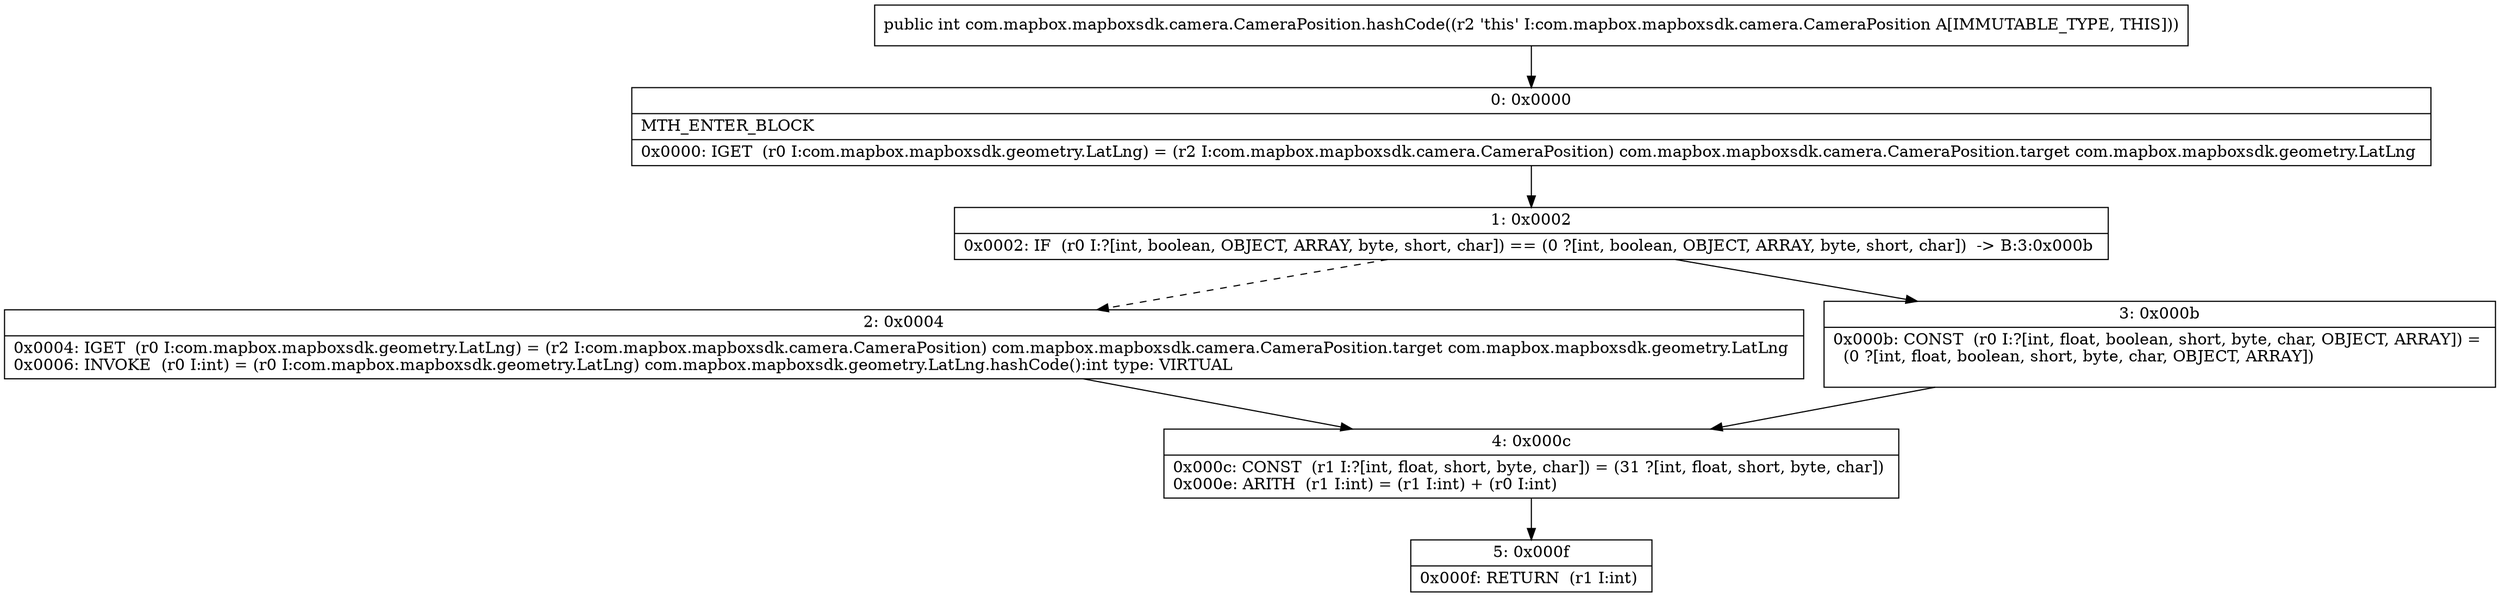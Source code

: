 digraph "CFG forcom.mapbox.mapboxsdk.camera.CameraPosition.hashCode()I" {
Node_0 [shape=record,label="{0\:\ 0x0000|MTH_ENTER_BLOCK\l|0x0000: IGET  (r0 I:com.mapbox.mapboxsdk.geometry.LatLng) = (r2 I:com.mapbox.mapboxsdk.camera.CameraPosition) com.mapbox.mapboxsdk.camera.CameraPosition.target com.mapbox.mapboxsdk.geometry.LatLng \l}"];
Node_1 [shape=record,label="{1\:\ 0x0002|0x0002: IF  (r0 I:?[int, boolean, OBJECT, ARRAY, byte, short, char]) == (0 ?[int, boolean, OBJECT, ARRAY, byte, short, char])  \-\> B:3:0x000b \l}"];
Node_2 [shape=record,label="{2\:\ 0x0004|0x0004: IGET  (r0 I:com.mapbox.mapboxsdk.geometry.LatLng) = (r2 I:com.mapbox.mapboxsdk.camera.CameraPosition) com.mapbox.mapboxsdk.camera.CameraPosition.target com.mapbox.mapboxsdk.geometry.LatLng \l0x0006: INVOKE  (r0 I:int) = (r0 I:com.mapbox.mapboxsdk.geometry.LatLng) com.mapbox.mapboxsdk.geometry.LatLng.hashCode():int type: VIRTUAL \l}"];
Node_3 [shape=record,label="{3\:\ 0x000b|0x000b: CONST  (r0 I:?[int, float, boolean, short, byte, char, OBJECT, ARRAY]) = \l  (0 ?[int, float, boolean, short, byte, char, OBJECT, ARRAY])\l \l}"];
Node_4 [shape=record,label="{4\:\ 0x000c|0x000c: CONST  (r1 I:?[int, float, short, byte, char]) = (31 ?[int, float, short, byte, char]) \l0x000e: ARITH  (r1 I:int) = (r1 I:int) + (r0 I:int) \l}"];
Node_5 [shape=record,label="{5\:\ 0x000f|0x000f: RETURN  (r1 I:int) \l}"];
MethodNode[shape=record,label="{public int com.mapbox.mapboxsdk.camera.CameraPosition.hashCode((r2 'this' I:com.mapbox.mapboxsdk.camera.CameraPosition A[IMMUTABLE_TYPE, THIS])) }"];
MethodNode -> Node_0;
Node_0 -> Node_1;
Node_1 -> Node_2[style=dashed];
Node_1 -> Node_3;
Node_2 -> Node_4;
Node_3 -> Node_4;
Node_4 -> Node_5;
}


